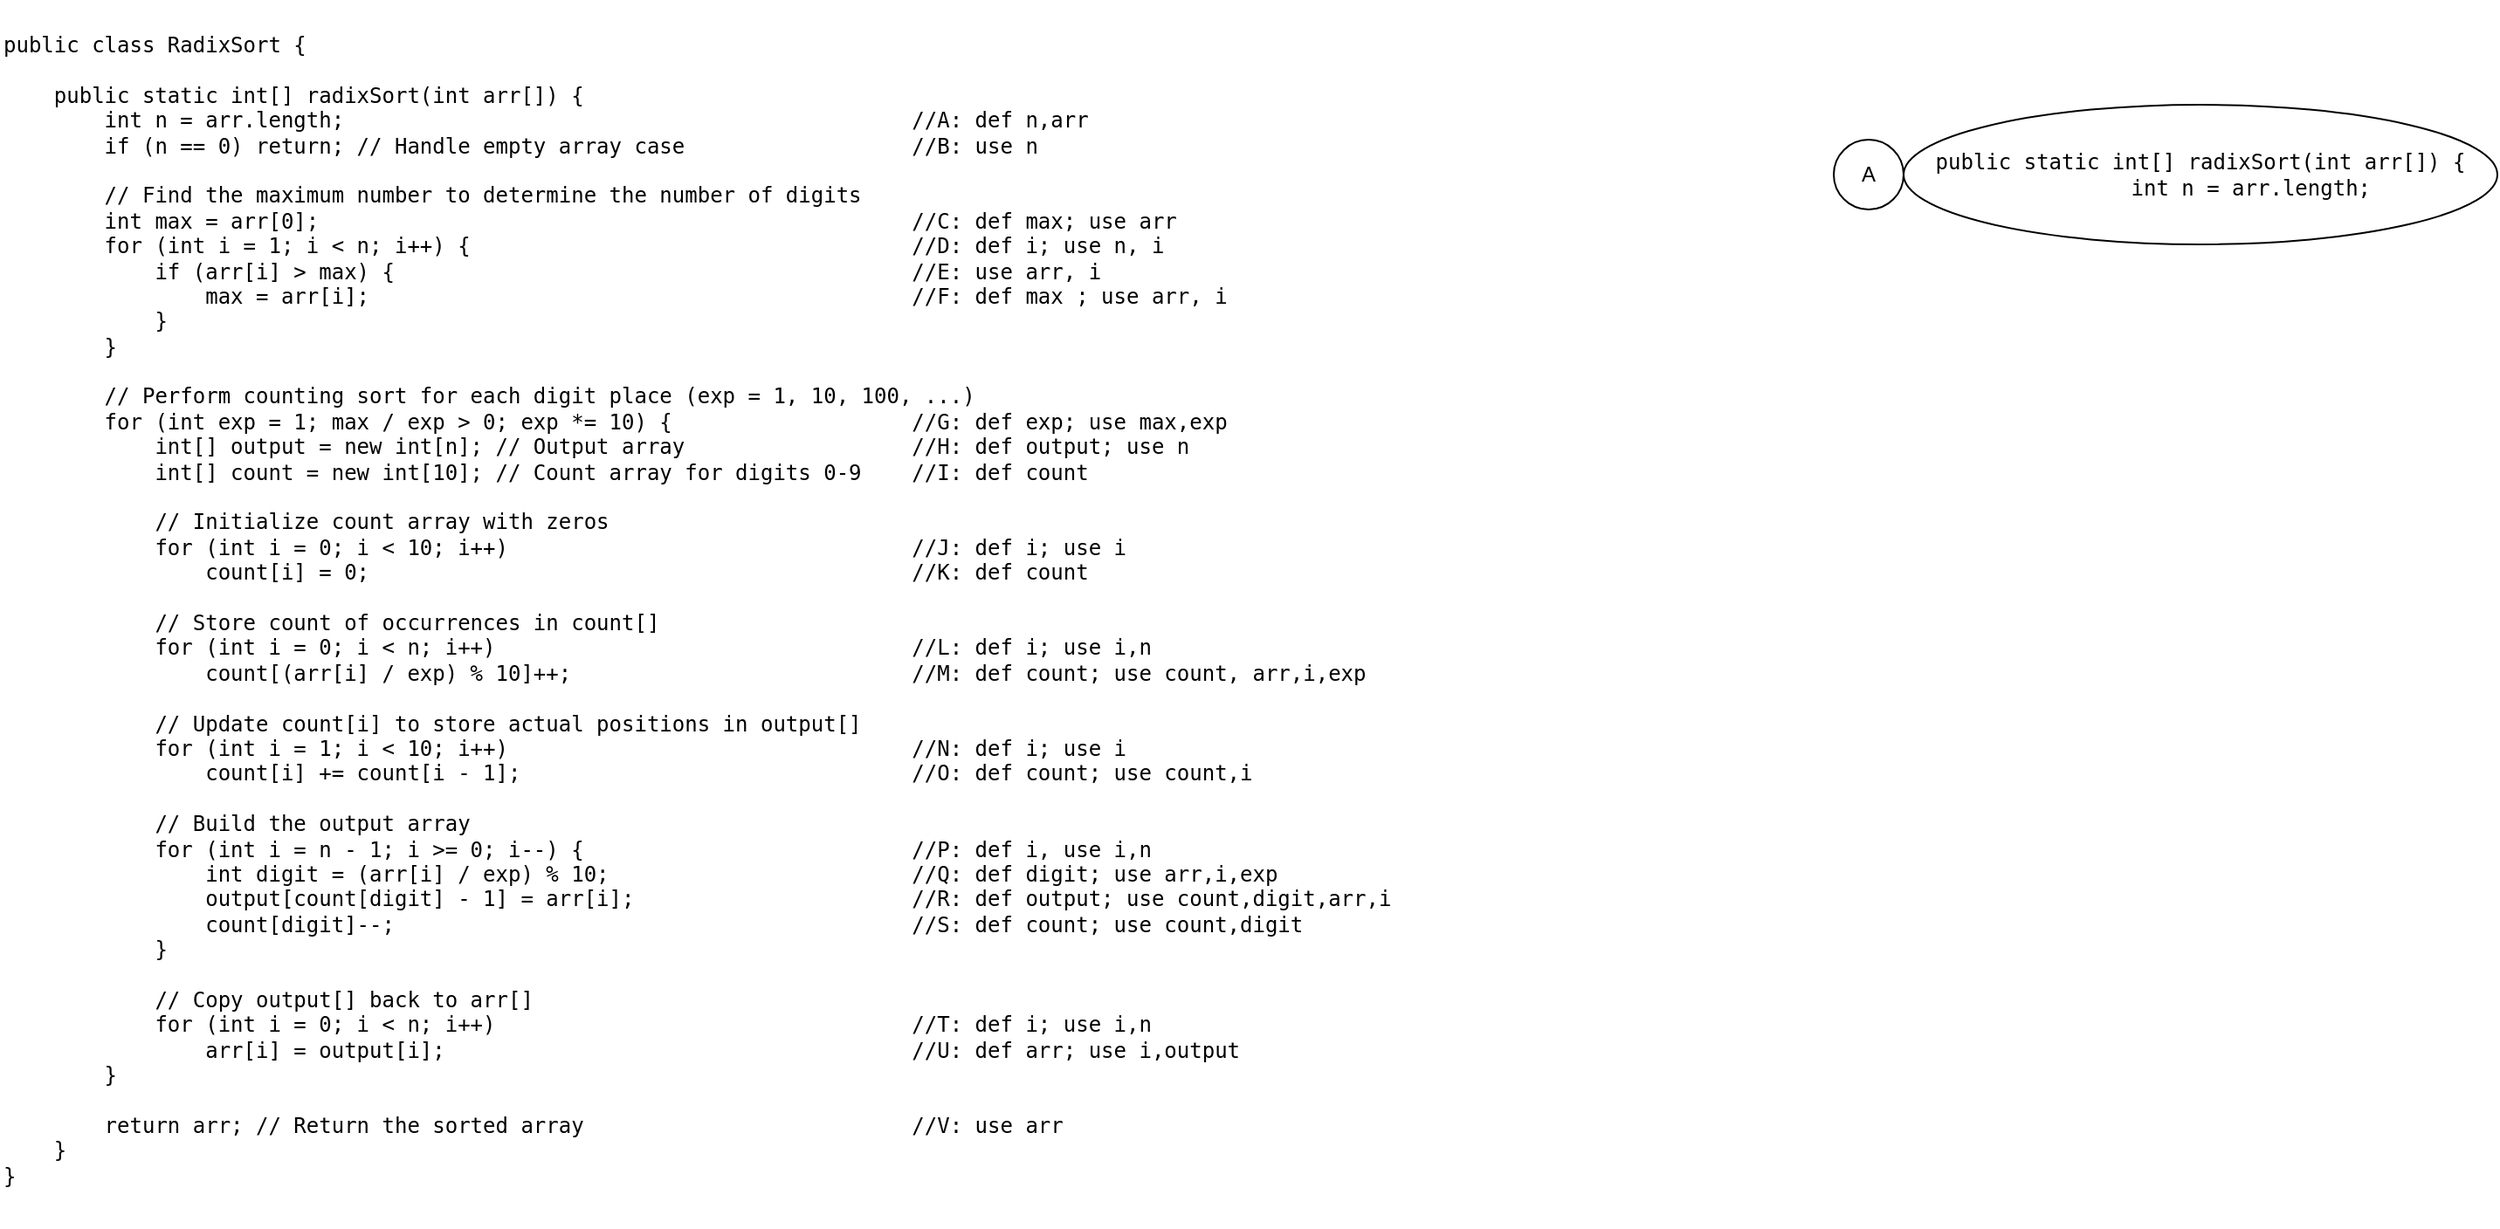 <mxfile version="26.2.3">
  <diagram name="Pagina-1" id="IpRWa3jcy0147Zh6d9rQ">
    <mxGraphModel dx="1680" dy="916" grid="1" gridSize="10" guides="1" tooltips="1" connect="1" arrows="1" fold="1" page="1" pageScale="1" pageWidth="827" pageHeight="1169" math="0" shadow="0">
      <root>
        <mxCell id="0" />
        <mxCell id="1" parent="0" />
        <mxCell id="yl5XS7yj3IDsIzwmvnov-1" value="&lt;pre id=&quot;yui_3_18_1_1_1743842538325_100&quot;&gt;&lt;code class=&quot;language-java&quot;&gt;public class RadixSort {&lt;br&gt;&lt;br&gt;    public static int[] radixSort(int arr[]) {&lt;br&gt;        int n = arr.length;&lt;span style=&quot;white-space: pre;&quot;&gt;&#x9;&lt;/span&gt;&lt;span style=&quot;white-space: pre;&quot;&gt;&#x9;&lt;span style=&quot;white-space: pre;&quot;&gt;&#x9;&lt;/span&gt;&lt;/span&gt;&lt;span style=&quot;white-space: pre;&quot;&gt;&#x9;&lt;/span&gt;&lt;span style=&quot;white-space: pre;&quot;&gt;&#x9;&lt;/span&gt;&lt;span style=&quot;white-space: pre;&quot;&gt;&#x9;&lt;/span&gt;&lt;span style=&quot;white-space: pre;&quot;&gt;//A: def n,arr&lt;/span&gt;&lt;br&gt;        if (n == 0) return; // Handle empty array case&lt;span style=&quot;white-space: pre;&quot;&gt;&#x9;&lt;/span&gt;&lt;span style=&quot;white-space: pre;&quot;&gt;&#x9;&lt;/span&gt;&lt;span style=&quot;white-space: pre;&quot;&gt;&#x9;&lt;/span&gt;//B: use n&lt;br&gt;&lt;br&gt;        // Find the maximum number to determine the number of digits&lt;br&gt;        int max = arr[0];&lt;span style=&quot;white-space: pre;&quot;&gt;&#x9;&lt;/span&gt;&lt;span style=&quot;white-space: pre;&quot;&gt;&#x9;&lt;/span&gt;&lt;span style=&quot;white-space: pre;&quot;&gt;&#x9;&lt;/span&gt;&lt;span style=&quot;white-space: pre;&quot;&gt;&#x9;&lt;/span&gt;&lt;span style=&quot;white-space: pre;&quot;&gt;&#x9;&lt;/span&gt;&lt;span style=&quot;white-space: pre;&quot;&gt;&#x9;//&lt;/span&gt;C: def max; use arr&lt;br&gt;        for (int i = 1; i &amp;lt; n; i++) {&lt;span style=&quot;white-space: pre;&quot;&gt;&#x9;&lt;/span&gt;&lt;span style=&quot;white-space: pre;&quot;&gt;&#x9;&lt;/span&gt;&lt;span style=&quot;white-space: pre;&quot;&gt;&#x9;&lt;/span&gt;&lt;span style=&quot;white-space: pre;&quot;&gt;&#x9;&lt;/span&gt;&lt;span style=&quot;white-space: pre;&quot;&gt;&#x9;&lt;/span&gt;//D: def i; use n, i&lt;br&gt;            if (arr[i] &amp;gt; max) {&lt;span style=&quot;white-space: pre;&quot;&gt;&#x9;&lt;/span&gt;&lt;span style=&quot;white-space: pre;&quot;&gt;&#x9;&lt;/span&gt;&lt;span style=&quot;white-space: pre;&quot;&gt;&#x9;&lt;/span&gt;&lt;span style=&quot;white-space: pre;&quot;&gt;&#x9;&lt;/span&gt;&lt;span style=&quot;white-space: pre;&quot;&gt;&#x9;&lt;/span&gt;&lt;span style=&quot;white-space: pre;&quot;&gt;&#x9;&lt;/span&gt;//E: use arr, i&lt;br&gt;                max = arr[i];&lt;span style=&quot;white-space: pre;&quot;&gt;&#x9;&lt;/span&gt;&lt;span style=&quot;white-space: pre;&quot;&gt;&#x9;&lt;/span&gt;&lt;span style=&quot;white-space: pre;&quot;&gt;&#x9;&lt;/span&gt;&lt;span style=&quot;white-space: pre;&quot;&gt;&#x9;&lt;/span&gt;&lt;span style=&quot;white-space: pre;&quot;&gt;&#x9;&lt;/span&gt;&lt;span style=&quot;white-space: pre;&quot;&gt;&#x9;&lt;/span&gt;//F: def max ; use arr, i&lt;br&gt;            }&lt;br&gt;        }&lt;br&gt;&lt;br&gt;        // Perform counting sort for each digit place (exp = 1, 10, 100, ...)&lt;br&gt;        for (int exp = 1; max / exp &amp;gt; 0; exp *= 10) {&lt;span style=&quot;white-space: pre;&quot;&gt;&#x9;&lt;/span&gt;&lt;span style=&quot;white-space: pre;&quot;&gt;&#x9;&lt;/span&gt;&lt;span style=&quot;white-space: pre;&quot;&gt;&#x9;&lt;/span&gt;&lt;span style=&quot;white-space: pre;&quot;&gt;//&lt;/span&gt;G: def exp; use max,exp&lt;br&gt;            int[] output = new int[n]; // Output array&lt;span style=&quot;white-space: pre;&quot;&gt;&#x9;&lt;/span&gt;&lt;span style=&quot;white-space: pre;&quot;&gt;&#x9;&lt;/span&gt;&lt;span style=&quot;white-space: pre;&quot;&gt;&#x9;&lt;/span&gt;//H: def output; use n&lt;br&gt;            int[] count = new int[10]; // Count array for digits 0-9&lt;span style=&quot;white-space: pre;&quot;&gt;&#x9;&lt;/span&gt;//I: def count&lt;br&gt;&lt;br&gt;            // Initialize count array with zeros&lt;br&gt;            for (int i = 0; i &amp;lt; 10; i++)&lt;span style=&quot;white-space: pre;&quot;&gt;&#x9;&lt;/span&gt;&lt;span style=&quot;white-space: pre;&quot;&gt;&#x9;&lt;/span&gt;&lt;span style=&quot;white-space: pre;&quot;&gt;&#x9;&lt;/span&gt;&lt;span style=&quot;white-space: pre;&quot;&gt;&#x9;&lt;/span&gt;//J: def i; use i&lt;br&gt;                count[i] = 0;&lt;span style=&quot;white-space: pre;&quot;&gt;&#x9;&lt;/span&gt;&lt;span style=&quot;white-space: pre;&quot;&gt;&#x9;&lt;/span&gt;&lt;span style=&quot;white-space: pre;&quot;&gt;&#x9;&lt;/span&gt;&lt;span style=&quot;white-space: pre;&quot;&gt;&#x9;&lt;/span&gt;&lt;span style=&quot;white-space: pre;&quot;&gt;&#x9;&lt;/span&gt;&lt;span style=&quot;white-space: pre;&quot;&gt;&#x9;&lt;/span&gt;//K: def count&lt;br&gt;&lt;br&gt;            // Store count of occurrences in count[]&lt;br&gt;            for (int i = 0; i &amp;lt; n; i++)&lt;span style=&quot;white-space: pre;&quot;&gt;&#x9;&lt;/span&gt;&lt;span style=&quot;white-space: pre;&quot;&gt;&#x9;&lt;/span&gt;&lt;span style=&quot;white-space: pre;&quot;&gt;&#x9;&lt;/span&gt;&lt;span style=&quot;white-space: pre;&quot;&gt;&#x9;&lt;/span&gt;&lt;span style=&quot;white-space: pre;&quot;&gt;&#x9;&lt;/span&gt;//L: def i; use i,n&lt;br&gt;                count[(arr[i] / exp) % 10]++;&lt;span style=&quot;white-space: pre;&quot;&gt;&#x9;&lt;/span&gt;&lt;span style=&quot;white-space: pre;&quot;&gt;&#x9;&lt;/span&gt;&lt;span style=&quot;white-space: pre;&quot;&gt;&#x9;&lt;/span&gt;&lt;span style=&quot;white-space: pre;&quot;&gt;&#x9;&lt;/span&gt;//M: def count; use count, arr,i,exp&lt;br&gt;&lt;br&gt;            // Update count[i] to store actual positions in output[]&lt;br&gt;            for (int i = 1; i &amp;lt; 10; i++)&lt;span style=&quot;white-space: pre;&quot;&gt;&#x9;&lt;/span&gt;&lt;span style=&quot;white-space: pre;&quot;&gt;&#x9;&lt;/span&gt;&lt;span style=&quot;white-space: pre;&quot;&gt;&#x9;&lt;/span&gt;&lt;span style=&quot;white-space: pre;&quot;&gt;&#x9;&lt;/span&gt;//N: def i; use i&lt;br&gt;                count[i] += count[i - 1];&lt;span style=&quot;white-space: pre;&quot;&gt;&#x9;&lt;/span&gt;&lt;span style=&quot;white-space: pre;&quot;&gt;&#x9;&lt;/span&gt;&lt;span style=&quot;white-space: pre;&quot;&gt;&#x9;&lt;/span&gt;&lt;span style=&quot;white-space: pre;&quot;&gt;&#x9;&lt;/span&gt;//O: def count; use count,i&lt;br&gt;&lt;br&gt;            // Build the output array&lt;br&gt;            for (int i = n - 1; i &amp;gt;= 0; i--) {&lt;span style=&quot;white-space: pre;&quot;&gt;&#x9;&lt;/span&gt;&lt;span style=&quot;white-space: pre;&quot;&gt;&#x9;&lt;/span&gt;&lt;span style=&quot;white-space: pre;&quot;&gt;&#x9;&lt;/span&gt;&lt;span style=&quot;white-space: pre;&quot;&gt;&#x9;&lt;/span&gt;//P: def i, use i,n&lt;br&gt;                int digit = (arr[i] / exp) % 10;&lt;span style=&quot;white-space: pre;&quot;&gt;&#x9;&lt;/span&gt;&lt;span style=&quot;white-space: pre;&quot;&gt;&#x9;&lt;/span&gt;&lt;span style=&quot;white-space: pre;&quot;&gt;&#x9;&lt;/span&gt;//Q: def digit; use arr,i,exp&lt;br&gt;                output[count[digit] - 1] = arr[i];&lt;span style=&quot;white-space: pre;&quot;&gt;&#x9;&lt;/span&gt;&lt;span style=&quot;white-space: pre;&quot;&gt;&#x9;&lt;/span&gt;&lt;span style=&quot;white-space: pre;&quot;&gt;&#x9;&lt;/span&gt;//R: def output; use count,digit,arr,i&lt;br&gt;                count[digit]--;&lt;span style=&quot;white-space: pre;&quot;&gt;&#x9;&lt;/span&gt;&lt;span style=&quot;white-space: pre;&quot;&gt;&#x9;&lt;/span&gt;&lt;span style=&quot;white-space: pre;&quot;&gt;&#x9;&lt;/span&gt;&lt;span style=&quot;white-space: pre;&quot;&gt;&#x9;&lt;/span&gt;&lt;span style=&quot;white-space: pre;&quot;&gt;&#x9;&lt;/span&gt;&lt;span style=&quot;white-space: pre;&quot;&gt;&#x9;&lt;/span&gt;//S: def count; use count,digit&lt;br&gt;            }&lt;br&gt;&lt;br&gt;            // Copy output[] back to arr[]&lt;br&gt;            for (int i = 0; i &amp;lt; n; i++)&lt;span style=&quot;white-space: pre;&quot;&gt;&#x9;&lt;/span&gt;&lt;span style=&quot;white-space: pre;&quot;&gt;&#x9;&lt;/span&gt;&lt;span style=&quot;white-space: pre;&quot;&gt;&#x9;&lt;/span&gt;&lt;span style=&quot;white-space: pre;&quot;&gt;&#x9;&lt;/span&gt;&lt;span style=&quot;white-space: pre;&quot;&gt;&#x9;&lt;/span&gt;//T: def i; use i,n&lt;br&gt;                arr[i] = output[i];&lt;span style=&quot;white-space: pre;&quot;&gt;&#x9;&lt;/span&gt;&lt;span style=&quot;white-space: pre;&quot;&gt;&#x9;&lt;/span&gt;&lt;span style=&quot;white-space: pre;&quot;&gt;&#x9;&lt;/span&gt;&lt;span style=&quot;white-space: pre;&quot;&gt;&#x9;&lt;/span&gt;&lt;span style=&quot;white-space: pre;&quot;&gt;&#x9;&lt;/span&gt;//U: def arr; use i,output&lt;br&gt;        }&lt;br&gt;        &lt;br&gt;        return arr; // Return the sorted array&lt;span style=&quot;white-space: pre;&quot;&gt;&#x9;&lt;/span&gt;&lt;span style=&quot;white-space: pre;&quot;&gt;&#x9;&lt;/span&gt;&lt;span style=&quot;white-space: pre;&quot;&gt;&#x9;&lt;/span&gt;&lt;span style=&quot;white-space: pre;&quot;&gt;&#x9;&lt;/span&gt;//V: use arr&lt;br&gt;    }&lt;br&gt;}&lt;/code&gt;&lt;/pre&gt;" style="text;html=1;whiteSpace=wrap;overflow=hidden;rounded=0;" vertex="1" parent="1">
          <mxGeometry x="20" y="20" width="800" height="700" as="geometry" />
        </mxCell>
        <mxCell id="yl5XS7yj3IDsIzwmvnov-2" value="&lt;pre id=&quot;yui_3_18_1_1_1743842538325_100&quot;&gt;&lt;code class=&quot;language-java&quot;&gt;public static int[] radixSort(int arr[]) {&lt;br&gt;        int n = arr.length;&lt;/code&gt;&lt;/pre&gt;" style="ellipse;whiteSpace=wrap;html=1;" vertex="1" parent="1">
          <mxGeometry x="1110" y="80" width="340" height="80" as="geometry" />
        </mxCell>
        <mxCell id="yl5XS7yj3IDsIzwmvnov-3" value="A" style="ellipse;whiteSpace=wrap;html=1;" vertex="1" parent="1">
          <mxGeometry x="1070" y="100" width="40" height="40" as="geometry" />
        </mxCell>
      </root>
    </mxGraphModel>
  </diagram>
</mxfile>
